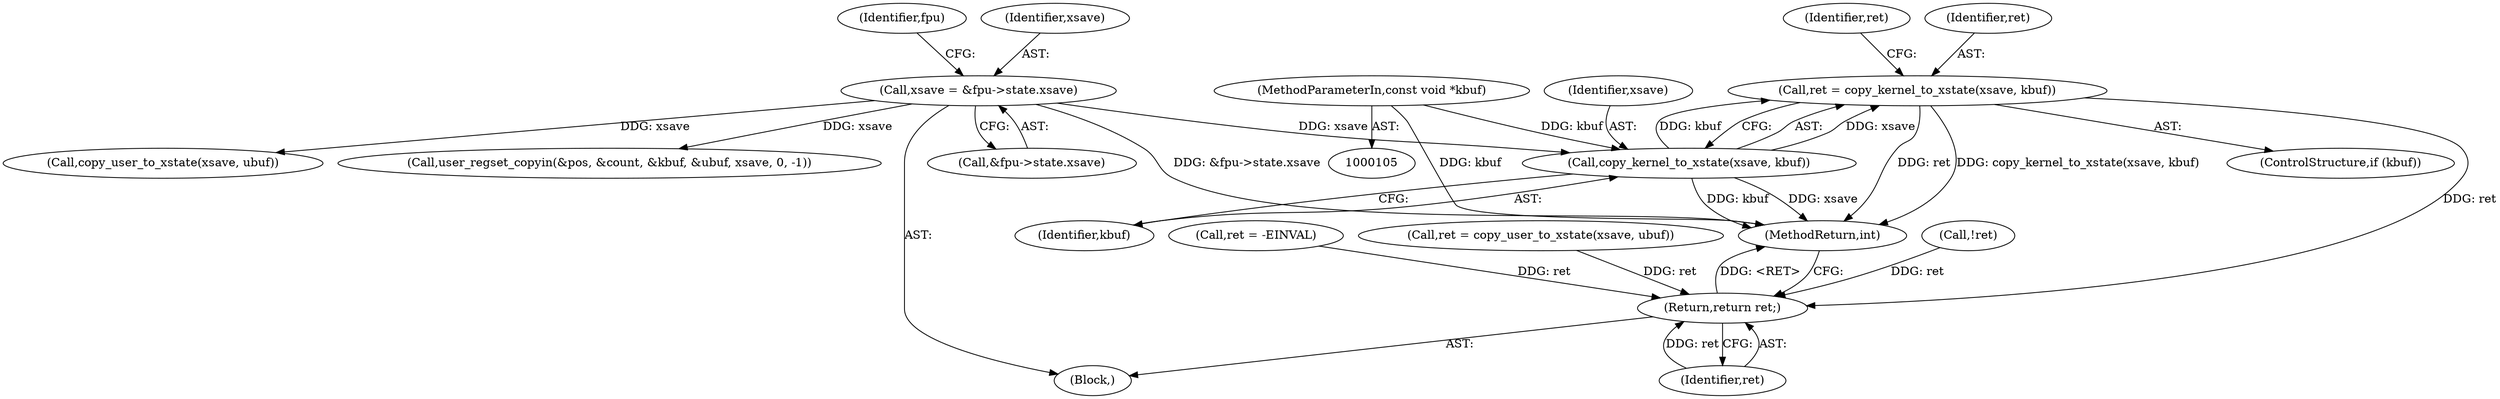 digraph "0_linux_814fb7bb7db5433757d76f4c4502c96fc53b0b5e@API" {
"1000158" [label="(Call,ret = copy_kernel_to_xstate(xsave, kbuf))"];
"1000160" [label="(Call,copy_kernel_to_xstate(xsave, kbuf))"];
"1000142" [label="(Call,xsave = &fpu->state.xsave)"];
"1000110" [label="(MethodParameterIn,const void *kbuf)"];
"1000229" [label="(Return,return ret;)"];
"1000195" [label="(Call,ret = -EINVAL)"];
"1000162" [label="(Identifier,kbuf)"];
"1000142" [label="(Call,xsave = &fpu->state.xsave)"];
"1000200" [label="(Identifier,ret)"];
"1000110" [label="(MethodParameterIn,const void *kbuf)"];
"1000156" [label="(ControlStructure,if (kbuf))"];
"1000173" [label="(Call,user_regset_copyin(&pos, &count, &kbuf, &ubuf, xsave, 0, -1))"];
"1000161" [label="(Identifier,xsave)"];
"1000151" [label="(Identifier,fpu)"];
"1000164" [label="(Call,ret = copy_user_to_xstate(xsave, ubuf))"];
"1000160" [label="(Call,copy_kernel_to_xstate(xsave, kbuf))"];
"1000112" [label="(Block,)"];
"1000229" [label="(Return,return ret;)"];
"1000230" [label="(Identifier,ret)"];
"1000231" [label="(MethodReturn,int)"];
"1000158" [label="(Call,ret = copy_kernel_to_xstate(xsave, kbuf))"];
"1000188" [label="(Call,!ret)"];
"1000159" [label="(Identifier,ret)"];
"1000143" [label="(Identifier,xsave)"];
"1000166" [label="(Call,copy_user_to_xstate(xsave, ubuf))"];
"1000144" [label="(Call,&fpu->state.xsave)"];
"1000158" -> "1000156"  [label="AST: "];
"1000158" -> "1000160"  [label="CFG: "];
"1000159" -> "1000158"  [label="AST: "];
"1000160" -> "1000158"  [label="AST: "];
"1000200" -> "1000158"  [label="CFG: "];
"1000158" -> "1000231"  [label="DDG: ret"];
"1000158" -> "1000231"  [label="DDG: copy_kernel_to_xstate(xsave, kbuf)"];
"1000160" -> "1000158"  [label="DDG: xsave"];
"1000160" -> "1000158"  [label="DDG: kbuf"];
"1000158" -> "1000229"  [label="DDG: ret"];
"1000160" -> "1000162"  [label="CFG: "];
"1000161" -> "1000160"  [label="AST: "];
"1000162" -> "1000160"  [label="AST: "];
"1000160" -> "1000231"  [label="DDG: kbuf"];
"1000160" -> "1000231"  [label="DDG: xsave"];
"1000142" -> "1000160"  [label="DDG: xsave"];
"1000110" -> "1000160"  [label="DDG: kbuf"];
"1000142" -> "1000112"  [label="AST: "];
"1000142" -> "1000144"  [label="CFG: "];
"1000143" -> "1000142"  [label="AST: "];
"1000144" -> "1000142"  [label="AST: "];
"1000151" -> "1000142"  [label="CFG: "];
"1000142" -> "1000231"  [label="DDG: &fpu->state.xsave"];
"1000142" -> "1000166"  [label="DDG: xsave"];
"1000142" -> "1000173"  [label="DDG: xsave"];
"1000110" -> "1000105"  [label="AST: "];
"1000110" -> "1000231"  [label="DDG: kbuf"];
"1000229" -> "1000112"  [label="AST: "];
"1000229" -> "1000230"  [label="CFG: "];
"1000230" -> "1000229"  [label="AST: "];
"1000231" -> "1000229"  [label="CFG: "];
"1000229" -> "1000231"  [label="DDG: <RET>"];
"1000230" -> "1000229"  [label="DDG: ret"];
"1000188" -> "1000229"  [label="DDG: ret"];
"1000195" -> "1000229"  [label="DDG: ret"];
"1000164" -> "1000229"  [label="DDG: ret"];
}
